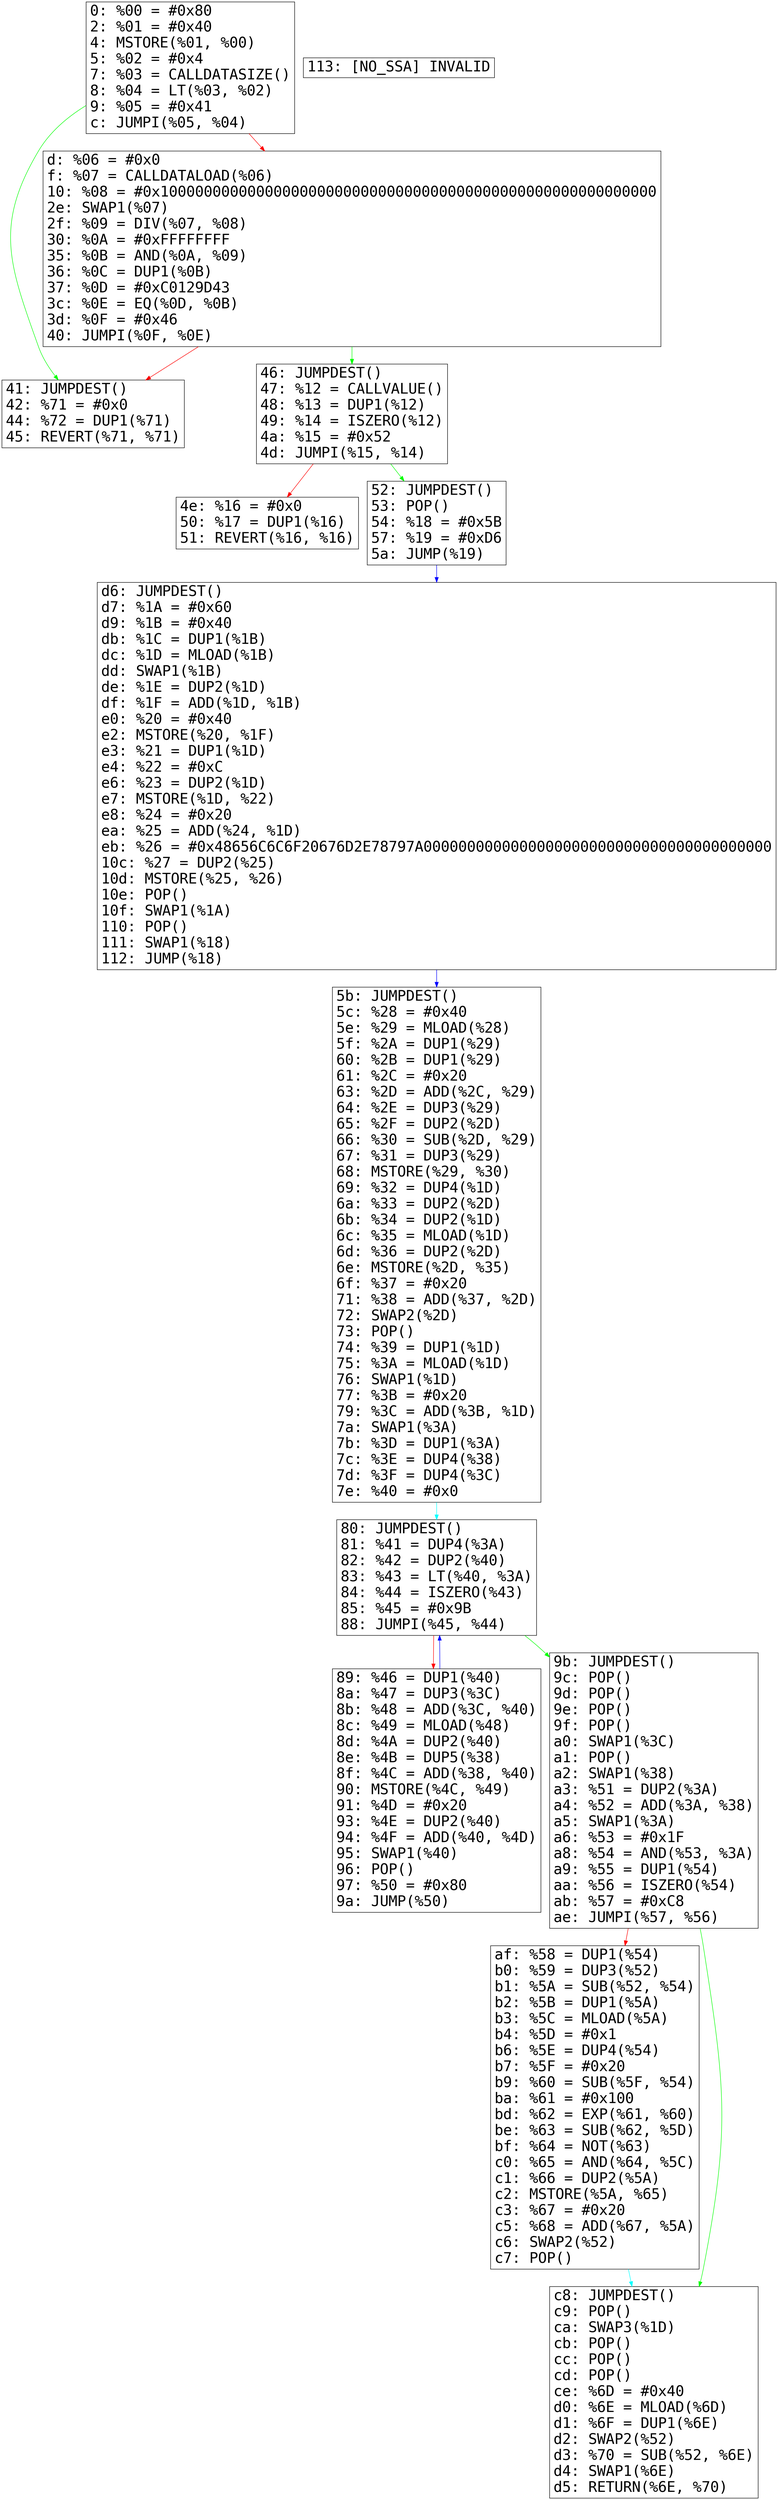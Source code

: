digraph "graph.cfg.gv" {
	subgraph global {
		node [fontname=Courier fontsize=30.0 rank=same shape=box]
		block_0 [label="0: %00 = #0x80\l2: %01 = #0x40\l4: MSTORE(%01, %00)\l5: %02 = #0x4\l7: %03 = CALLDATASIZE()\l8: %04 = LT(%03, %02)\l9: %05 = #0x41\lc: JUMPI(%05, %04)\l"]
		block_d [label="d: %06 = #0x0\lf: %07 = CALLDATALOAD(%06)\l10: %08 = #0x100000000000000000000000000000000000000000000000000000000\l2e: SWAP1(%07)\l2f: %09 = DIV(%07, %08)\l30: %0A = #0xFFFFFFFF\l35: %0B = AND(%0A, %09)\l36: %0C = DUP1(%0B)\l37: %0D = #0xC0129D43\l3c: %0E = EQ(%0D, %0B)\l3d: %0F = #0x46\l40: JUMPI(%0F, %0E)\l"]
		block_41 [label="41: JUMPDEST()\l42: %71 = #0x0\l44: %72 = DUP1(%71)\l45: REVERT(%71, %71)\l"]
		block_46 [label="46: JUMPDEST()\l47: %12 = CALLVALUE()\l48: %13 = DUP1(%12)\l49: %14 = ISZERO(%12)\l4a: %15 = #0x52\l4d: JUMPI(%15, %14)\l"]
		block_4e [label="4e: %16 = #0x0\l50: %17 = DUP1(%16)\l51: REVERT(%16, %16)\l"]
		block_52 [label="52: JUMPDEST()\l53: POP()\l54: %18 = #0x5B\l57: %19 = #0xD6\l5a: JUMP(%19)\l"]
		block_5b [label="5b: JUMPDEST()\l5c: %28 = #0x40\l5e: %29 = MLOAD(%28)\l5f: %2A = DUP1(%29)\l60: %2B = DUP1(%29)\l61: %2C = #0x20\l63: %2D = ADD(%2C, %29)\l64: %2E = DUP3(%29)\l65: %2F = DUP2(%2D)\l66: %30 = SUB(%2D, %29)\l67: %31 = DUP3(%29)\l68: MSTORE(%29, %30)\l69: %32 = DUP4(%1D)\l6a: %33 = DUP2(%2D)\l6b: %34 = DUP2(%1D)\l6c: %35 = MLOAD(%1D)\l6d: %36 = DUP2(%2D)\l6e: MSTORE(%2D, %35)\l6f: %37 = #0x20\l71: %38 = ADD(%37, %2D)\l72: SWAP2(%2D)\l73: POP()\l74: %39 = DUP1(%1D)\l75: %3A = MLOAD(%1D)\l76: SWAP1(%1D)\l77: %3B = #0x20\l79: %3C = ADD(%3B, %1D)\l7a: SWAP1(%3A)\l7b: %3D = DUP1(%3A)\l7c: %3E = DUP4(%38)\l7d: %3F = DUP4(%3C)\l7e: %40 = #0x0\l"]
		block_80 [label="80: JUMPDEST()\l81: %41 = DUP4(%3A)\l82: %42 = DUP2(%40)\l83: %43 = LT(%40, %3A)\l84: %44 = ISZERO(%43)\l85: %45 = #0x9B\l88: JUMPI(%45, %44)\l"]
		block_89 [label="89: %46 = DUP1(%40)\l8a: %47 = DUP3(%3C)\l8b: %48 = ADD(%3C, %40)\l8c: %49 = MLOAD(%48)\l8d: %4A = DUP2(%40)\l8e: %4B = DUP5(%38)\l8f: %4C = ADD(%38, %40)\l90: MSTORE(%4C, %49)\l91: %4D = #0x20\l93: %4E = DUP2(%40)\l94: %4F = ADD(%40, %4D)\l95: SWAP1(%40)\l96: POP()\l97: %50 = #0x80\l9a: JUMP(%50)\l"]
		block_9b [label="9b: JUMPDEST()\l9c: POP()\l9d: POP()\l9e: POP()\l9f: POP()\la0: SWAP1(%3C)\la1: POP()\la2: SWAP1(%38)\la3: %51 = DUP2(%3A)\la4: %52 = ADD(%3A, %38)\la5: SWAP1(%3A)\la6: %53 = #0x1F\la8: %54 = AND(%53, %3A)\la9: %55 = DUP1(%54)\laa: %56 = ISZERO(%54)\lab: %57 = #0xC8\lae: JUMPI(%57, %56)\l"]
		block_af [label="af: %58 = DUP1(%54)\lb0: %59 = DUP3(%52)\lb1: %5A = SUB(%52, %54)\lb2: %5B = DUP1(%5A)\lb3: %5C = MLOAD(%5A)\lb4: %5D = #0x1\lb6: %5E = DUP4(%54)\lb7: %5F = #0x20\lb9: %60 = SUB(%5F, %54)\lba: %61 = #0x100\lbd: %62 = EXP(%61, %60)\lbe: %63 = SUB(%62, %5D)\lbf: %64 = NOT(%63)\lc0: %65 = AND(%64, %5C)\lc1: %66 = DUP2(%5A)\lc2: MSTORE(%5A, %65)\lc3: %67 = #0x20\lc5: %68 = ADD(%67, %5A)\lc6: SWAP2(%52)\lc7: POP()\l"]
		block_c8 [label="c8: JUMPDEST()\lc9: POP()\lca: SWAP3(%1D)\lcb: POP()\lcc: POP()\lcd: POP()\lce: %6D = #0x40\ld0: %6E = MLOAD(%6D)\ld1: %6F = DUP1(%6E)\ld2: SWAP2(%52)\ld3: %70 = SUB(%52, %6E)\ld4: SWAP1(%6E)\ld5: RETURN(%6E, %70)\l"]
		block_d6 [label="d6: JUMPDEST()\ld7: %1A = #0x60\ld9: %1B = #0x40\ldb: %1C = DUP1(%1B)\ldc: %1D = MLOAD(%1B)\ldd: SWAP1(%1B)\lde: %1E = DUP2(%1D)\ldf: %1F = ADD(%1D, %1B)\le0: %20 = #0x40\le2: MSTORE(%20, %1F)\le3: %21 = DUP1(%1D)\le4: %22 = #0xC\le6: %23 = DUP2(%1D)\le7: MSTORE(%1D, %22)\le8: %24 = #0x20\lea: %25 = ADD(%24, %1D)\leb: %26 = #0x48656C6C6F20676D2E78797A0000000000000000000000000000000000000000\l10c: %27 = DUP2(%25)\l10d: MSTORE(%25, %26)\l10e: POP()\l10f: SWAP1(%1A)\l110: POP()\l111: SWAP1(%18)\l112: JUMP(%18)\l"]
		block_113 [label="113: [NO_SSA] INVALID\l"]
	}
	block_46 -> block_52 [color=green]
	block_46 -> block_4e [color=red]
	block_80 -> block_9b [color=green]
	block_af -> block_c8 [color=cyan]
	block_89 -> block_80 [color=blue]
	block_d6 -> block_5b [color=blue]
	block_9b -> block_c8 [color=green]
	block_d -> block_41 [color=red]
	block_9b -> block_af [color=red]
	block_0 -> block_41 [color=green]
	block_52 -> block_d6 [color=blue]
	block_80 -> block_89 [color=red]
	block_0 -> block_d [color=red]
	block_d -> block_46 [color=green]
	block_5b -> block_80 [color=cyan]
}
